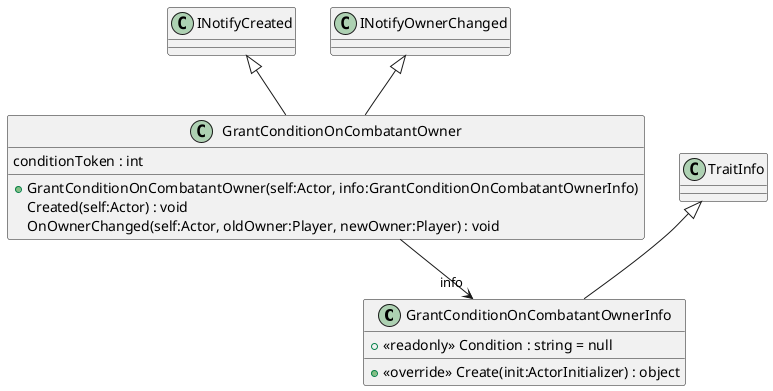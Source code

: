 @startuml
class GrantConditionOnCombatantOwnerInfo {
    + <<readonly>> Condition : string = null
    + <<override>> Create(init:ActorInitializer) : object
}
class GrantConditionOnCombatantOwner {
    conditionToken : int
    + GrantConditionOnCombatantOwner(self:Actor, info:GrantConditionOnCombatantOwnerInfo)
    Created(self:Actor) : void
    OnOwnerChanged(self:Actor, oldOwner:Player, newOwner:Player) : void
}
TraitInfo <|-- GrantConditionOnCombatantOwnerInfo
INotifyCreated <|-- GrantConditionOnCombatantOwner
INotifyOwnerChanged <|-- GrantConditionOnCombatantOwner
GrantConditionOnCombatantOwner --> "info" GrantConditionOnCombatantOwnerInfo
@enduml
